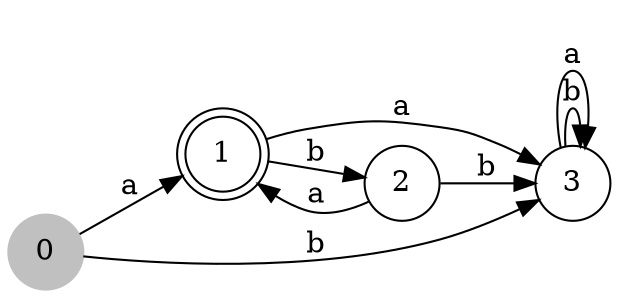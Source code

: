 digraph automate {
	rankdir=LR;
	size="8,5";
    node  [shape = circle];
    "0"  [style = "filled",color ="gray"];
    "1"  [shape = "doublecircle"];
    "0" -> "3" [label= "b"];
    "0" -> "1" [label= "a"];
    "1" -> "2" [label= "b"];
    "1" -> "3" [label= "a"];
    "2" -> "3" [label= "b"];
    "2" -> "1" [label= "a"];
    "3" -> "3" [label= "b"];
    "3" -> "3" [label= "a"];
}